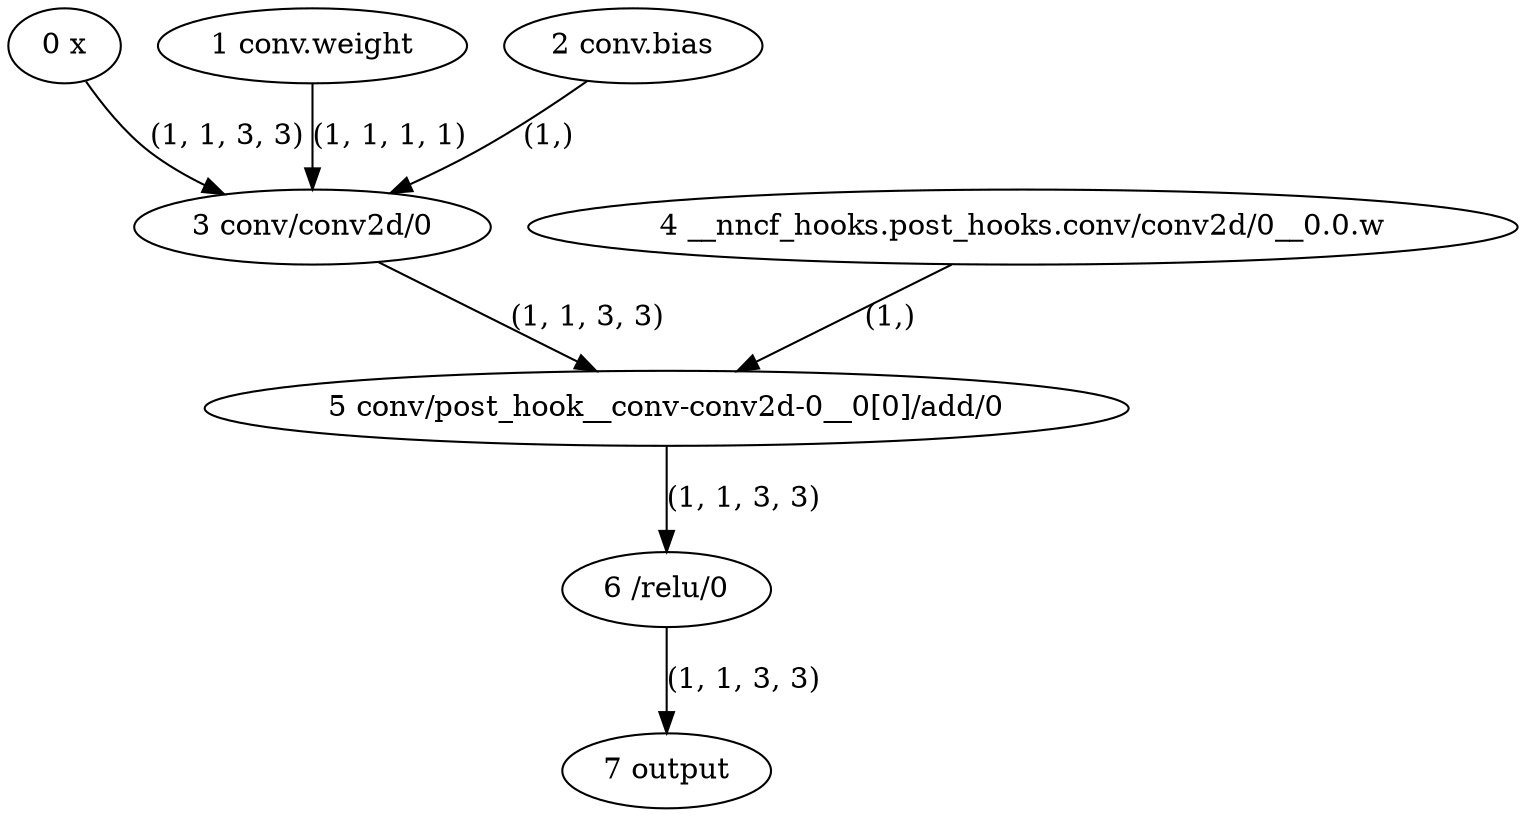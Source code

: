 strict digraph  {
"0 x" [id=0, type=nncf_model_input];
"1 conv.weight" [id=1, type=nncf_model_const];
"2 conv.bias" [id=2, type=nncf_model_const];
"3 conv/conv2d/0" [id=3, type=conv2d];
"4 __nncf_hooks.post_hooks.conv/conv2d/0__0.0.w" [id=4, type=nncf_model_const];
"5 conv/post_hook__conv-conv2d-0__0[0]/add/0" [id=5, type=add];
"6 /relu/0" [id=6, type=relu];
"7 output" [id=7, type=nncf_model_output];
"0 x" -> "3 conv/conv2d/0"  [label="(1, 1, 3, 3)", style=solid];
"1 conv.weight" -> "3 conv/conv2d/0"  [label="(1, 1, 1, 1)", style=solid];
"2 conv.bias" -> "3 conv/conv2d/0"  [label="(1,)", style=solid];
"3 conv/conv2d/0" -> "5 conv/post_hook__conv-conv2d-0__0[0]/add/0"  [label="(1, 1, 3, 3)", style=solid];
"4 __nncf_hooks.post_hooks.conv/conv2d/0__0.0.w" -> "5 conv/post_hook__conv-conv2d-0__0[0]/add/0"  [label="(1,)", style=solid];
"5 conv/post_hook__conv-conv2d-0__0[0]/add/0" -> "6 /relu/0"  [label="(1, 1, 3, 3)", style=solid];
"6 /relu/0" -> "7 output"  [label="(1, 1, 3, 3)", style=solid];
}
